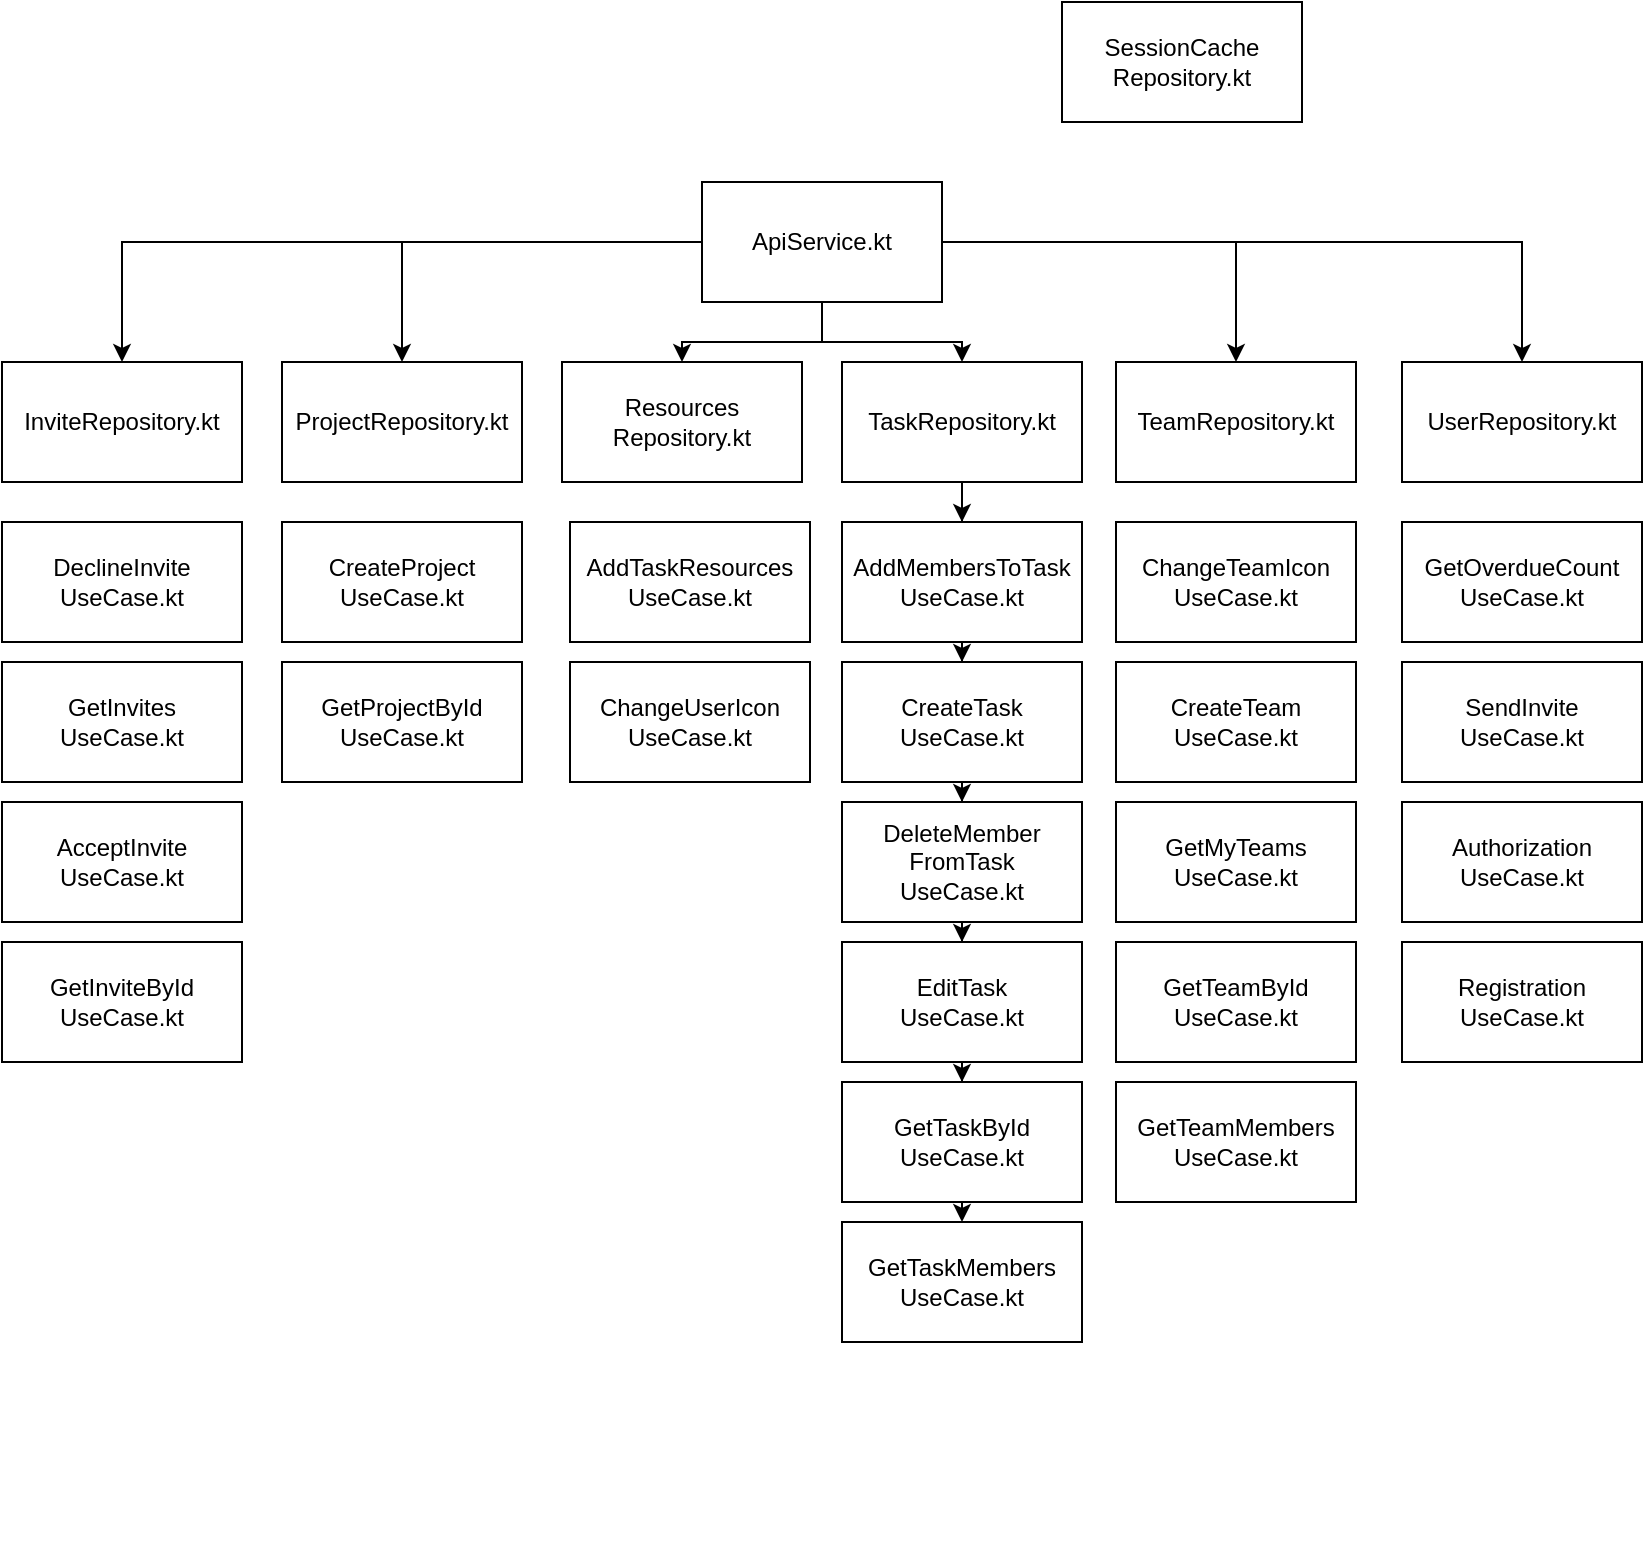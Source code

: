 <mxfile version="24.4.13" type="github">
  <diagram name="Страница — 1" id="Wd8Lt1hOdJY-ABtcQ9To">
    <mxGraphModel dx="472" dy="1922" grid="1" gridSize="10" guides="1" tooltips="1" connect="1" arrows="1" fold="1" page="1" pageScale="1" pageWidth="827" pageHeight="1169" math="0" shadow="0">
      <root>
        <mxCell id="0" />
        <mxCell id="1" parent="0" />
        <mxCell id="PsXaZOM_-T2VpOONmFBl-9" style="edgeStyle=orthogonalEdgeStyle;rounded=0;orthogonalLoop=1;jettySize=auto;html=1;entryX=0.5;entryY=0;entryDx=0;entryDy=0;" parent="1" source="PsXaZOM_-T2VpOONmFBl-1" target="PsXaZOM_-T2VpOONmFBl-2" edge="1">
          <mxGeometry relative="1" as="geometry" />
        </mxCell>
        <mxCell id="PsXaZOM_-T2VpOONmFBl-10" style="edgeStyle=orthogonalEdgeStyle;rounded=0;orthogonalLoop=1;jettySize=auto;html=1;entryX=0.5;entryY=0;entryDx=0;entryDy=0;" parent="1" source="PsXaZOM_-T2VpOONmFBl-1" target="PsXaZOM_-T2VpOONmFBl-3" edge="1">
          <mxGeometry relative="1" as="geometry" />
        </mxCell>
        <mxCell id="PsXaZOM_-T2VpOONmFBl-11" style="edgeStyle=orthogonalEdgeStyle;rounded=0;orthogonalLoop=1;jettySize=auto;html=1;entryX=0.5;entryY=0;entryDx=0;entryDy=0;" parent="1" source="PsXaZOM_-T2VpOONmFBl-1" target="PsXaZOM_-T2VpOONmFBl-4" edge="1">
          <mxGeometry relative="1" as="geometry" />
        </mxCell>
        <mxCell id="PsXaZOM_-T2VpOONmFBl-12" style="edgeStyle=orthogonalEdgeStyle;rounded=0;orthogonalLoop=1;jettySize=auto;html=1;entryX=0.5;entryY=0;entryDx=0;entryDy=0;" parent="1" source="PsXaZOM_-T2VpOONmFBl-1" target="PsXaZOM_-T2VpOONmFBl-6" edge="1">
          <mxGeometry relative="1" as="geometry" />
        </mxCell>
        <mxCell id="PsXaZOM_-T2VpOONmFBl-13" style="edgeStyle=orthogonalEdgeStyle;rounded=0;orthogonalLoop=1;jettySize=auto;html=1;entryX=0.5;entryY=0;entryDx=0;entryDy=0;" parent="1" source="PsXaZOM_-T2VpOONmFBl-1" target="PsXaZOM_-T2VpOONmFBl-7" edge="1">
          <mxGeometry relative="1" as="geometry" />
        </mxCell>
        <mxCell id="PsXaZOM_-T2VpOONmFBl-14" style="edgeStyle=orthogonalEdgeStyle;rounded=0;orthogonalLoop=1;jettySize=auto;html=1;entryX=0.5;entryY=0;entryDx=0;entryDy=0;" parent="1" source="PsXaZOM_-T2VpOONmFBl-1" target="PsXaZOM_-T2VpOONmFBl-8" edge="1">
          <mxGeometry relative="1" as="geometry" />
        </mxCell>
        <mxCell id="PsXaZOM_-T2VpOONmFBl-1" value="ApiService.kt" style="rounded=0;whiteSpace=wrap;html=1;" parent="1" vertex="1">
          <mxGeometry x="360" y="80" width="120" height="60" as="geometry" />
        </mxCell>
        <mxCell id="PsXaZOM_-T2VpOONmFBl-2" value="InviteRepository.kt" style="rounded=0;whiteSpace=wrap;html=1;" parent="1" vertex="1">
          <mxGeometry x="10" y="170" width="120" height="60" as="geometry" />
        </mxCell>
        <mxCell id="PsXaZOM_-T2VpOONmFBl-3" value="ProjectRepository.kt" style="rounded=0;whiteSpace=wrap;html=1;" parent="1" vertex="1">
          <mxGeometry x="150" y="170" width="120" height="60" as="geometry" />
        </mxCell>
        <mxCell id="PsXaZOM_-T2VpOONmFBl-4" value="&lt;div&gt;Resources&lt;/div&gt;&lt;div&gt;Repository.kt&lt;/div&gt;" style="rounded=0;whiteSpace=wrap;html=1;" parent="1" vertex="1">
          <mxGeometry x="290" y="170" width="120" height="60" as="geometry" />
        </mxCell>
        <mxCell id="PsXaZOM_-T2VpOONmFBl-5" value="&lt;div&gt;SessionCache&lt;/div&gt;&lt;div&gt;Repository.kt&lt;/div&gt;" style="rounded=0;whiteSpace=wrap;html=1;" parent="1" vertex="1">
          <mxGeometry x="540" y="-10" width="120" height="60" as="geometry" />
        </mxCell>
        <mxCell id="rrfpWrtRIMoo7r-Dwv4L-24" style="edgeStyle=orthogonalEdgeStyle;rounded=0;orthogonalLoop=1;jettySize=auto;html=1;" edge="1" parent="1" source="PsXaZOM_-T2VpOONmFBl-6" target="rrfpWrtRIMoo7r-Dwv4L-10">
          <mxGeometry relative="1" as="geometry" />
        </mxCell>
        <mxCell id="rrfpWrtRIMoo7r-Dwv4L-25" style="edgeStyle=orthogonalEdgeStyle;rounded=0;orthogonalLoop=1;jettySize=auto;html=1;entryX=0.5;entryY=0;entryDx=0;entryDy=0;" edge="1" parent="1" source="PsXaZOM_-T2VpOONmFBl-6" target="rrfpWrtRIMoo7r-Dwv4L-11">
          <mxGeometry relative="1" as="geometry" />
        </mxCell>
        <mxCell id="rrfpWrtRIMoo7r-Dwv4L-26" style="edgeStyle=orthogonalEdgeStyle;rounded=0;orthogonalLoop=1;jettySize=auto;html=1;entryX=0.5;entryY=0;entryDx=0;entryDy=0;" edge="1" parent="1" source="PsXaZOM_-T2VpOONmFBl-6" target="rrfpWrtRIMoo7r-Dwv4L-12">
          <mxGeometry relative="1" as="geometry" />
        </mxCell>
        <mxCell id="rrfpWrtRIMoo7r-Dwv4L-27" style="edgeStyle=orthogonalEdgeStyle;rounded=0;orthogonalLoop=1;jettySize=auto;html=1;entryX=0.5;entryY=0;entryDx=0;entryDy=0;" edge="1" parent="1" source="PsXaZOM_-T2VpOONmFBl-6" target="rrfpWrtRIMoo7r-Dwv4L-13">
          <mxGeometry relative="1" as="geometry" />
        </mxCell>
        <mxCell id="rrfpWrtRIMoo7r-Dwv4L-28" style="edgeStyle=orthogonalEdgeStyle;rounded=0;orthogonalLoop=1;jettySize=auto;html=1;entryX=0.5;entryY=0;entryDx=0;entryDy=0;" edge="1" parent="1" source="PsXaZOM_-T2VpOONmFBl-6" target="rrfpWrtRIMoo7r-Dwv4L-14">
          <mxGeometry relative="1" as="geometry" />
        </mxCell>
        <mxCell id="rrfpWrtRIMoo7r-Dwv4L-29" style="edgeStyle=orthogonalEdgeStyle;rounded=0;orthogonalLoop=1;jettySize=auto;html=1;entryX=0.5;entryY=0;entryDx=0;entryDy=0;" edge="1" parent="1" source="PsXaZOM_-T2VpOONmFBl-6" target="rrfpWrtRIMoo7r-Dwv4L-15">
          <mxGeometry relative="1" as="geometry" />
        </mxCell>
        <mxCell id="PsXaZOM_-T2VpOONmFBl-6" value="TaskRepository.kt" style="rounded=0;whiteSpace=wrap;html=1;" parent="1" vertex="1">
          <mxGeometry x="430" y="170" width="120" height="60" as="geometry" />
        </mxCell>
        <mxCell id="PsXaZOM_-T2VpOONmFBl-7" value="TeamRepository.kt" style="rounded=0;whiteSpace=wrap;html=1;" parent="1" vertex="1">
          <mxGeometry x="567" y="170" width="120" height="60" as="geometry" />
        </mxCell>
        <mxCell id="PsXaZOM_-T2VpOONmFBl-8" value="UserRepository.kt" style="rounded=0;whiteSpace=wrap;html=1;" parent="1" vertex="1">
          <mxGeometry x="710" y="170" width="120" height="60" as="geometry" />
        </mxCell>
        <mxCell id="rrfpWrtRIMoo7r-Dwv4L-1" value="" style="text;whiteSpace=wrap;html=1;" vertex="1" parent="1">
          <mxGeometry x="300" y="720" width="60" height="50" as="geometry" />
        </mxCell>
        <mxCell id="rrfpWrtRIMoo7r-Dwv4L-2" value="&lt;div&gt;AcceptInvite&lt;/div&gt;&lt;div&gt;UseCase.kt&lt;/div&gt;" style="rounded=0;whiteSpace=wrap;html=1;" vertex="1" parent="1">
          <mxGeometry x="10" y="390" width="120" height="60" as="geometry" />
        </mxCell>
        <mxCell id="rrfpWrtRIMoo7r-Dwv4L-3" value="&lt;div&gt;GetInviteById&lt;/div&gt;&lt;div&gt;UseCase.kt&lt;/div&gt;" style="rounded=0;whiteSpace=wrap;html=1;" vertex="1" parent="1">
          <mxGeometry x="10" y="460" width="120" height="60" as="geometry" />
        </mxCell>
        <mxCell id="rrfpWrtRIMoo7r-Dwv4L-4" value="&lt;div&gt;DeclineInvite&lt;/div&gt;&lt;div&gt;UseCase.kt&lt;/div&gt;" style="rounded=0;whiteSpace=wrap;html=1;" vertex="1" parent="1">
          <mxGeometry x="10" y="250" width="120" height="60" as="geometry" />
        </mxCell>
        <mxCell id="rrfpWrtRIMoo7r-Dwv4L-5" value="&lt;div&gt;GetInvites&lt;/div&gt;&lt;div&gt;UseCase.kt&lt;/div&gt;" style="rounded=0;whiteSpace=wrap;html=1;" vertex="1" parent="1">
          <mxGeometry x="10" y="320" width="120" height="60" as="geometry" />
        </mxCell>
        <mxCell id="rrfpWrtRIMoo7r-Dwv4L-6" value="&lt;div&gt;CreateProject&lt;/div&gt;&lt;div&gt;UseCase.kt&lt;/div&gt;" style="rounded=0;whiteSpace=wrap;html=1;" vertex="1" parent="1">
          <mxGeometry x="150" y="250" width="120" height="60" as="geometry" />
        </mxCell>
        <mxCell id="rrfpWrtRIMoo7r-Dwv4L-7" value="&lt;div&gt;GetProjectById&lt;/div&gt;&lt;div&gt;UseCase.kt&lt;/div&gt;" style="rounded=0;whiteSpace=wrap;html=1;" vertex="1" parent="1">
          <mxGeometry x="150" y="320" width="120" height="60" as="geometry" />
        </mxCell>
        <mxCell id="rrfpWrtRIMoo7r-Dwv4L-8" value="&lt;div&gt;AddTaskResources&lt;/div&gt;&lt;div&gt;UseCase.kt&lt;/div&gt;" style="rounded=0;whiteSpace=wrap;html=1;" vertex="1" parent="1">
          <mxGeometry x="294" y="250" width="120" height="60" as="geometry" />
        </mxCell>
        <mxCell id="rrfpWrtRIMoo7r-Dwv4L-9" value="&lt;div&gt;ChangeUserIcon&lt;/div&gt;&lt;div&gt;UseCase.kt&lt;/div&gt;" style="rounded=0;whiteSpace=wrap;html=1;" vertex="1" parent="1">
          <mxGeometry x="294" y="320" width="120" height="60" as="geometry" />
        </mxCell>
        <mxCell id="rrfpWrtRIMoo7r-Dwv4L-10" value="&lt;div&gt;AddMembersToTask&lt;/div&gt;&lt;div&gt;UseCase.kt&lt;/div&gt;" style="rounded=0;whiteSpace=wrap;html=1;" vertex="1" parent="1">
          <mxGeometry x="430" y="250" width="120" height="60" as="geometry" />
        </mxCell>
        <mxCell id="rrfpWrtRIMoo7r-Dwv4L-11" value="&lt;div&gt;CreateTask&lt;/div&gt;&lt;div&gt;UseCase.kt&lt;/div&gt;" style="rounded=0;whiteSpace=wrap;html=1;" vertex="1" parent="1">
          <mxGeometry x="430" y="320" width="120" height="60" as="geometry" />
        </mxCell>
        <mxCell id="rrfpWrtRIMoo7r-Dwv4L-12" value="&lt;div&gt;DeleteMember&lt;/div&gt;&lt;div&gt;FromTask&lt;/div&gt;&lt;div&gt;UseCase.kt&lt;/div&gt;" style="rounded=0;whiteSpace=wrap;html=1;" vertex="1" parent="1">
          <mxGeometry x="430" y="390" width="120" height="60" as="geometry" />
        </mxCell>
        <mxCell id="rrfpWrtRIMoo7r-Dwv4L-13" value="&lt;div&gt;EditTask&lt;/div&gt;&lt;div&gt;UseCase.kt&lt;/div&gt;" style="rounded=0;whiteSpace=wrap;html=1;" vertex="1" parent="1">
          <mxGeometry x="430" y="460" width="120" height="60" as="geometry" />
        </mxCell>
        <mxCell id="rrfpWrtRIMoo7r-Dwv4L-14" value="&lt;div&gt;GetTaskById&lt;/div&gt;&lt;div&gt;UseCase.kt&lt;/div&gt;" style="rounded=0;whiteSpace=wrap;html=1;" vertex="1" parent="1">
          <mxGeometry x="430" y="530" width="120" height="60" as="geometry" />
        </mxCell>
        <mxCell id="rrfpWrtRIMoo7r-Dwv4L-15" value="&lt;div&gt;GetTaskMembers&lt;/div&gt;&lt;div&gt;UseCase.kt&lt;/div&gt;" style="rounded=0;whiteSpace=wrap;html=1;" vertex="1" parent="1">
          <mxGeometry x="430" y="600" width="120" height="60" as="geometry" />
        </mxCell>
        <mxCell id="rrfpWrtRIMoo7r-Dwv4L-16" value="&lt;div&gt;ChangeTeamIcon&lt;/div&gt;&lt;div&gt;UseCase.kt&lt;/div&gt;" style="rounded=0;whiteSpace=wrap;html=1;" vertex="1" parent="1">
          <mxGeometry x="567" y="250" width="120" height="60" as="geometry" />
        </mxCell>
        <mxCell id="rrfpWrtRIMoo7r-Dwv4L-17" value="&lt;div&gt;CreateTeam&lt;/div&gt;&lt;div&gt;UseCase.kt&lt;/div&gt;" style="rounded=0;whiteSpace=wrap;html=1;" vertex="1" parent="1">
          <mxGeometry x="567" y="320" width="120" height="60" as="geometry" />
        </mxCell>
        <mxCell id="rrfpWrtRIMoo7r-Dwv4L-18" value="&lt;div&gt;GetMyTeams&lt;/div&gt;&lt;div&gt;UseCase.kt&lt;/div&gt;" style="rounded=0;whiteSpace=wrap;html=1;" vertex="1" parent="1">
          <mxGeometry x="567" y="390" width="120" height="60" as="geometry" />
        </mxCell>
        <mxCell id="rrfpWrtRIMoo7r-Dwv4L-19" value="&lt;div&gt;GetTeamById&lt;/div&gt;&lt;div&gt;UseCase.kt&lt;/div&gt;" style="rounded=0;whiteSpace=wrap;html=1;" vertex="1" parent="1">
          <mxGeometry x="567" y="460" width="120" height="60" as="geometry" />
        </mxCell>
        <mxCell id="rrfpWrtRIMoo7r-Dwv4L-20" value="&lt;div&gt;GetTeamMembers&lt;/div&gt;&lt;div&gt;UseCase.kt&lt;/div&gt;" style="rounded=0;whiteSpace=wrap;html=1;" vertex="1" parent="1">
          <mxGeometry x="567" y="530" width="120" height="60" as="geometry" />
        </mxCell>
        <mxCell id="rrfpWrtRIMoo7r-Dwv4L-21" value="&lt;div&gt;GetOverdueCount&lt;/div&gt;&lt;div&gt;UseCase.kt&lt;/div&gt;" style="rounded=0;whiteSpace=wrap;html=1;" vertex="1" parent="1">
          <mxGeometry x="710" y="250" width="120" height="60" as="geometry" />
        </mxCell>
        <mxCell id="rrfpWrtRIMoo7r-Dwv4L-22" value="&lt;div&gt;SendInvite&lt;/div&gt;&lt;div&gt;UseCase.kt&lt;/div&gt;" style="rounded=0;whiteSpace=wrap;html=1;" vertex="1" parent="1">
          <mxGeometry x="710" y="320" width="120" height="60" as="geometry" />
        </mxCell>
        <mxCell id="rrfpWrtRIMoo7r-Dwv4L-30" value="&lt;div&gt;Authorization&lt;/div&gt;&lt;div&gt;UseCase.kt&lt;/div&gt;" style="rounded=0;whiteSpace=wrap;html=1;" vertex="1" parent="1">
          <mxGeometry x="710" y="390" width="120" height="60" as="geometry" />
        </mxCell>
        <mxCell id="rrfpWrtRIMoo7r-Dwv4L-31" value="&lt;div&gt;Registration&lt;/div&gt;&lt;div&gt;UseCase.kt&lt;/div&gt;" style="rounded=0;whiteSpace=wrap;html=1;" vertex="1" parent="1">
          <mxGeometry x="710" y="460" width="120" height="60" as="geometry" />
        </mxCell>
      </root>
    </mxGraphModel>
  </diagram>
</mxfile>
